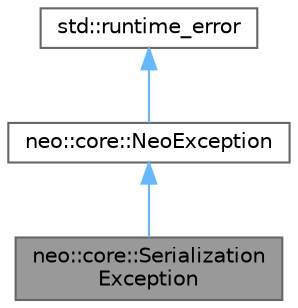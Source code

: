 digraph "neo::core::SerializationException"
{
 // LATEX_PDF_SIZE
  bgcolor="transparent";
  edge [fontname=Helvetica,fontsize=10,labelfontname=Helvetica,labelfontsize=10];
  node [fontname=Helvetica,fontsize=10,shape=box,height=0.2,width=0.4];
  Node1 [id="Node000001",label="neo::core::Serialization\lException",height=0.2,width=0.4,color="gray40", fillcolor="grey60", style="filled", fontcolor="black",tooltip="Exception for serialization/deserialization errors."];
  Node2 -> Node1 [id="edge3_Node000001_Node000002",dir="back",color="steelblue1",style="solid",tooltip=" "];
  Node2 [id="Node000002",label="neo::core::NeoException",height=0.2,width=0.4,color="gray40", fillcolor="white", style="filled",URL="$classneo_1_1core_1_1_neo_exception.html",tooltip="Base exception class for all Neo-specific exceptions."];
  Node3 -> Node2 [id="edge4_Node000002_Node000003",dir="back",color="steelblue1",style="solid",tooltip=" "];
  Node3 [id="Node000003",label="std::runtime_error",height=0.2,width=0.4,color="gray40", fillcolor="white", style="filled",tooltip=" "];
}
